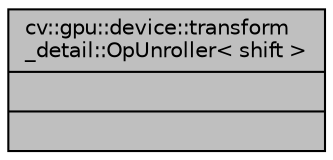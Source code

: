 digraph "cv::gpu::device::transform_detail::OpUnroller&lt; shift &gt;"
{
 // LATEX_PDF_SIZE
  edge [fontname="Helvetica",fontsize="10",labelfontname="Helvetica",labelfontsize="10"];
  node [fontname="Helvetica",fontsize="10",shape=record];
  Node1 [label="{cv::gpu::device::transform\l_detail::OpUnroller\< shift \>\n||}",height=0.2,width=0.4,color="black", fillcolor="grey75", style="filled", fontcolor="black",tooltip="Transform kernels."];
}
